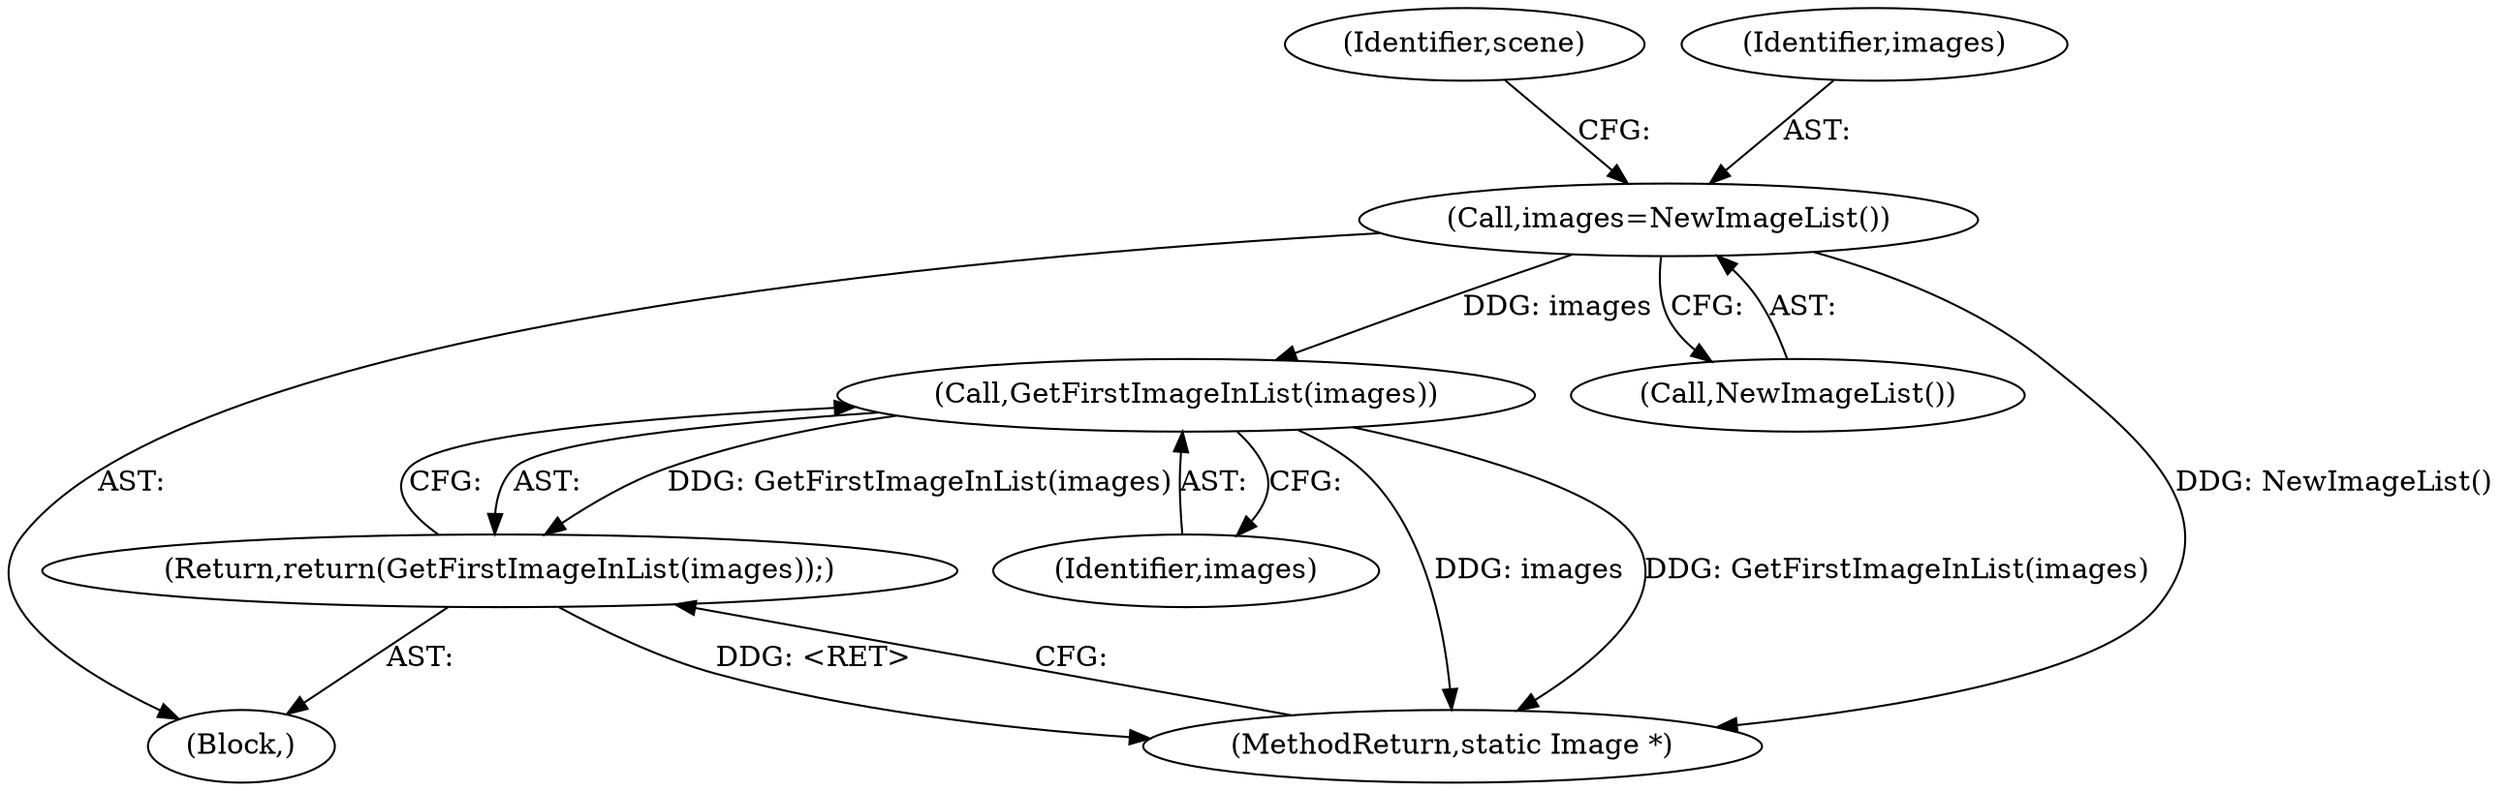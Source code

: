 digraph "0_ImageMagick_5511ef530576ed18fd636baa3bb4eda3d667665d@pointer" {
"1002644" [label="(Call,GetFirstImageInList(images))"];
"1002447" [label="(Call,images=NewImageList())"];
"1002643" [label="(Return,return(GetFirstImageInList(images));)"];
"1002452" [label="(Identifier,scene)"];
"1002447" [label="(Call,images=NewImageList())"];
"1002643" [label="(Return,return(GetFirstImageInList(images));)"];
"1002645" [label="(Identifier,images)"];
"1002448" [label="(Identifier,images)"];
"1002644" [label="(Call,GetFirstImageInList(images))"];
"1002449" [label="(Call,NewImageList())"];
"1002308" [label="(Block,)"];
"1004644" [label="(MethodReturn,static Image *)"];
"1002644" -> "1002643"  [label="AST: "];
"1002644" -> "1002645"  [label="CFG: "];
"1002645" -> "1002644"  [label="AST: "];
"1002643" -> "1002644"  [label="CFG: "];
"1002644" -> "1004644"  [label="DDG: images"];
"1002644" -> "1004644"  [label="DDG: GetFirstImageInList(images)"];
"1002644" -> "1002643"  [label="DDG: GetFirstImageInList(images)"];
"1002447" -> "1002644"  [label="DDG: images"];
"1002447" -> "1002308"  [label="AST: "];
"1002447" -> "1002449"  [label="CFG: "];
"1002448" -> "1002447"  [label="AST: "];
"1002449" -> "1002447"  [label="AST: "];
"1002452" -> "1002447"  [label="CFG: "];
"1002447" -> "1004644"  [label="DDG: NewImageList()"];
"1002643" -> "1002308"  [label="AST: "];
"1004644" -> "1002643"  [label="CFG: "];
"1002643" -> "1004644"  [label="DDG: <RET>"];
}
